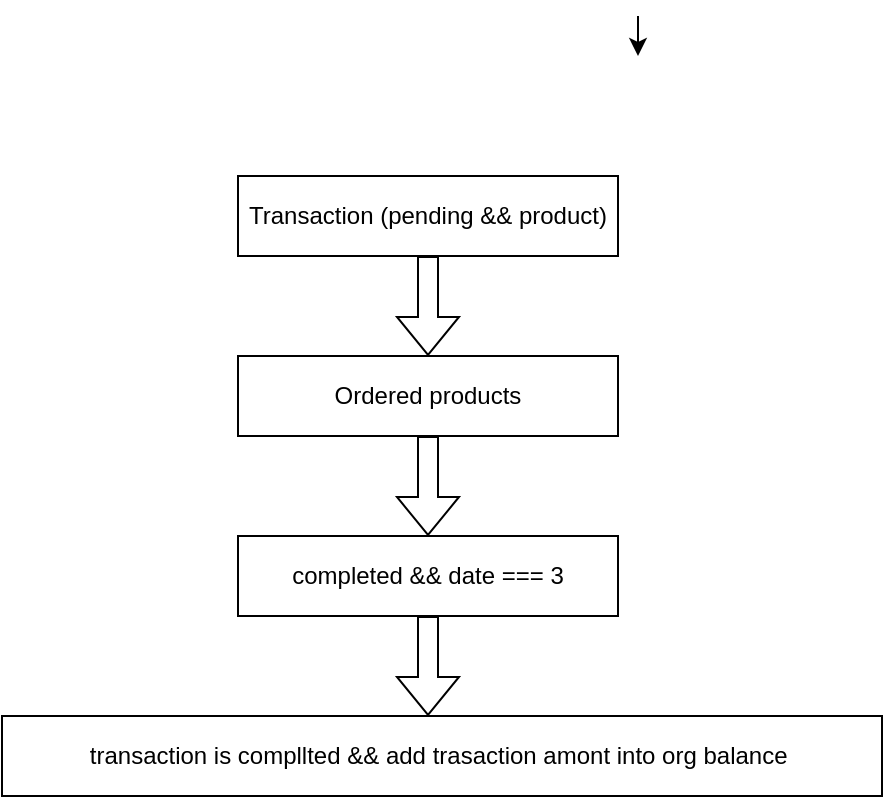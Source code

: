 <mxfile version="21.7.1" type="github">
  <diagram name="Page-1" id="id9t5An0nldoMX5G9LRO">
    <mxGraphModel dx="1386" dy="771" grid="1" gridSize="10" guides="1" tooltips="1" connect="1" arrows="1" fold="1" page="1" pageScale="1" pageWidth="850" pageHeight="1100" math="0" shadow="0">
      <root>
        <mxCell id="0" />
        <mxCell id="1" parent="0" />
        <mxCell id="rUkOKBNwC50v-Rf8ftzN-3" value="Transaction (pending &amp;amp;&amp;amp; product)" style="rounded=0;whiteSpace=wrap;html=1;" parent="1" vertex="1">
          <mxGeometry x="360" y="210" width="190" height="40" as="geometry" />
        </mxCell>
        <mxCell id="rUkOKBNwC50v-Rf8ftzN-4" value="" style="shape=flexArrow;endArrow=classic;html=1;rounded=0;" parent="1" source="rUkOKBNwC50v-Rf8ftzN-3" edge="1">
          <mxGeometry width="50" height="50" relative="1" as="geometry">
            <mxPoint x="400" y="510" as="sourcePoint" />
            <mxPoint x="455" y="300" as="targetPoint" />
          </mxGeometry>
        </mxCell>
        <mxCell id="rUkOKBNwC50v-Rf8ftzN-5" style="edgeStyle=orthogonalEdgeStyle;rounded=0;orthogonalLoop=1;jettySize=auto;html=1;" parent="1" edge="1">
          <mxGeometry relative="1" as="geometry">
            <mxPoint x="560" y="130" as="sourcePoint" />
            <mxPoint x="560" y="150" as="targetPoint" />
          </mxGeometry>
        </mxCell>
        <mxCell id="rUkOKBNwC50v-Rf8ftzN-7" value="Ordered products" style="rounded=0;whiteSpace=wrap;html=1;" parent="1" vertex="1">
          <mxGeometry x="360" y="300" width="190" height="40" as="geometry" />
        </mxCell>
        <mxCell id="rUkOKBNwC50v-Rf8ftzN-8" value="" style="shape=flexArrow;endArrow=classic;html=1;rounded=0;" parent="1" source="rUkOKBNwC50v-Rf8ftzN-7" edge="1">
          <mxGeometry width="50" height="50" relative="1" as="geometry">
            <mxPoint x="400" y="600" as="sourcePoint" />
            <mxPoint x="455" y="390" as="targetPoint" />
          </mxGeometry>
        </mxCell>
        <mxCell id="rUkOKBNwC50v-Rf8ftzN-10" value="completed &amp;amp;&amp;amp; date === 3" style="rounded=0;whiteSpace=wrap;html=1;" parent="1" vertex="1">
          <mxGeometry x="360" y="390" width="190" height="40" as="geometry" />
        </mxCell>
        <mxCell id="rUkOKBNwC50v-Rf8ftzN-11" value="" style="shape=flexArrow;endArrow=classic;html=1;rounded=0;" parent="1" source="rUkOKBNwC50v-Rf8ftzN-10" edge="1">
          <mxGeometry width="50" height="50" relative="1" as="geometry">
            <mxPoint x="390" y="690" as="sourcePoint" />
            <mxPoint x="455" y="480" as="targetPoint" />
          </mxGeometry>
        </mxCell>
        <mxCell id="rUkOKBNwC50v-Rf8ftzN-13" value="transaction is compllted &amp;amp;&amp;amp; add trasaction amont into org balance&amp;nbsp;" style="rounded=0;whiteSpace=wrap;html=1;" parent="1" vertex="1">
          <mxGeometry x="242" y="480" width="440" height="40" as="geometry" />
        </mxCell>
      </root>
    </mxGraphModel>
  </diagram>
</mxfile>
